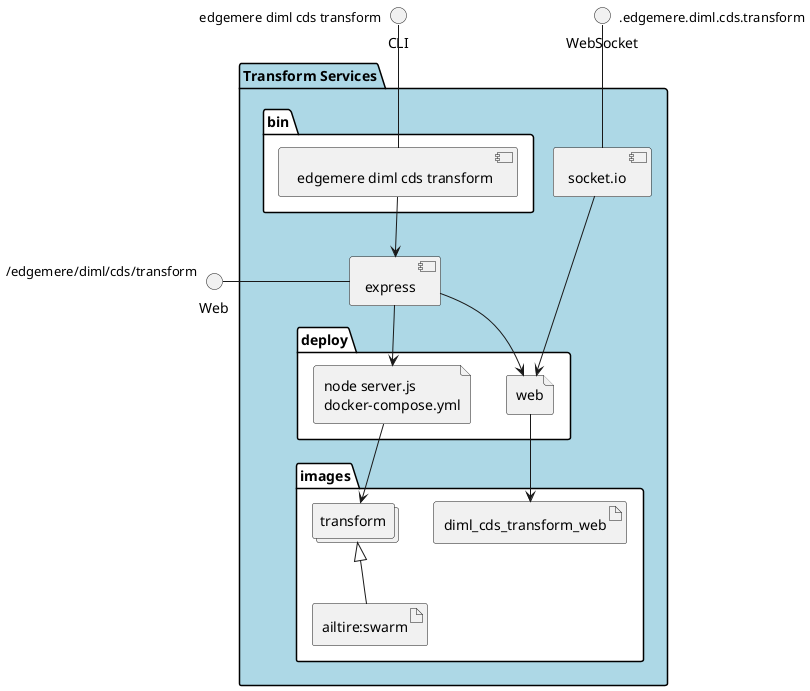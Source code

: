 @startuml
  interface CLI
  interface Web
  interface WebSocket
package "Transform Services" #lightblue {
  component express as REST
  component socket.io as socket
  folder bin #ffffff {
    component " edgemere diml cds transform" as binName
  }
  binName --> REST

  folder deploy #ffffff {
      file "node server.js\ndocker-compose.yml" as transform_container
      REST --> transform_container

  
    file "web" as web_container
    REST --> web_container
    socket ---> web_container
  
  }
  folder images #ffffff {
    collections "transform" as transformimage
    artifact "ailtire:swarm" as ailtireswarm
    transformimage <|-- ailtireswarm
    transform_container --> transformimage

  
      artifact "diml_cds_transform_web" as diml_cds_transform_web
      web_container --> diml_cds_transform_web
    
  }
}
CLI " edgemere diml cds transform" -- binName
Web "/edgemere/diml/cds/transform" - REST
WebSocket ".edgemere.diml.cds.transform" -- socket

@enduml
